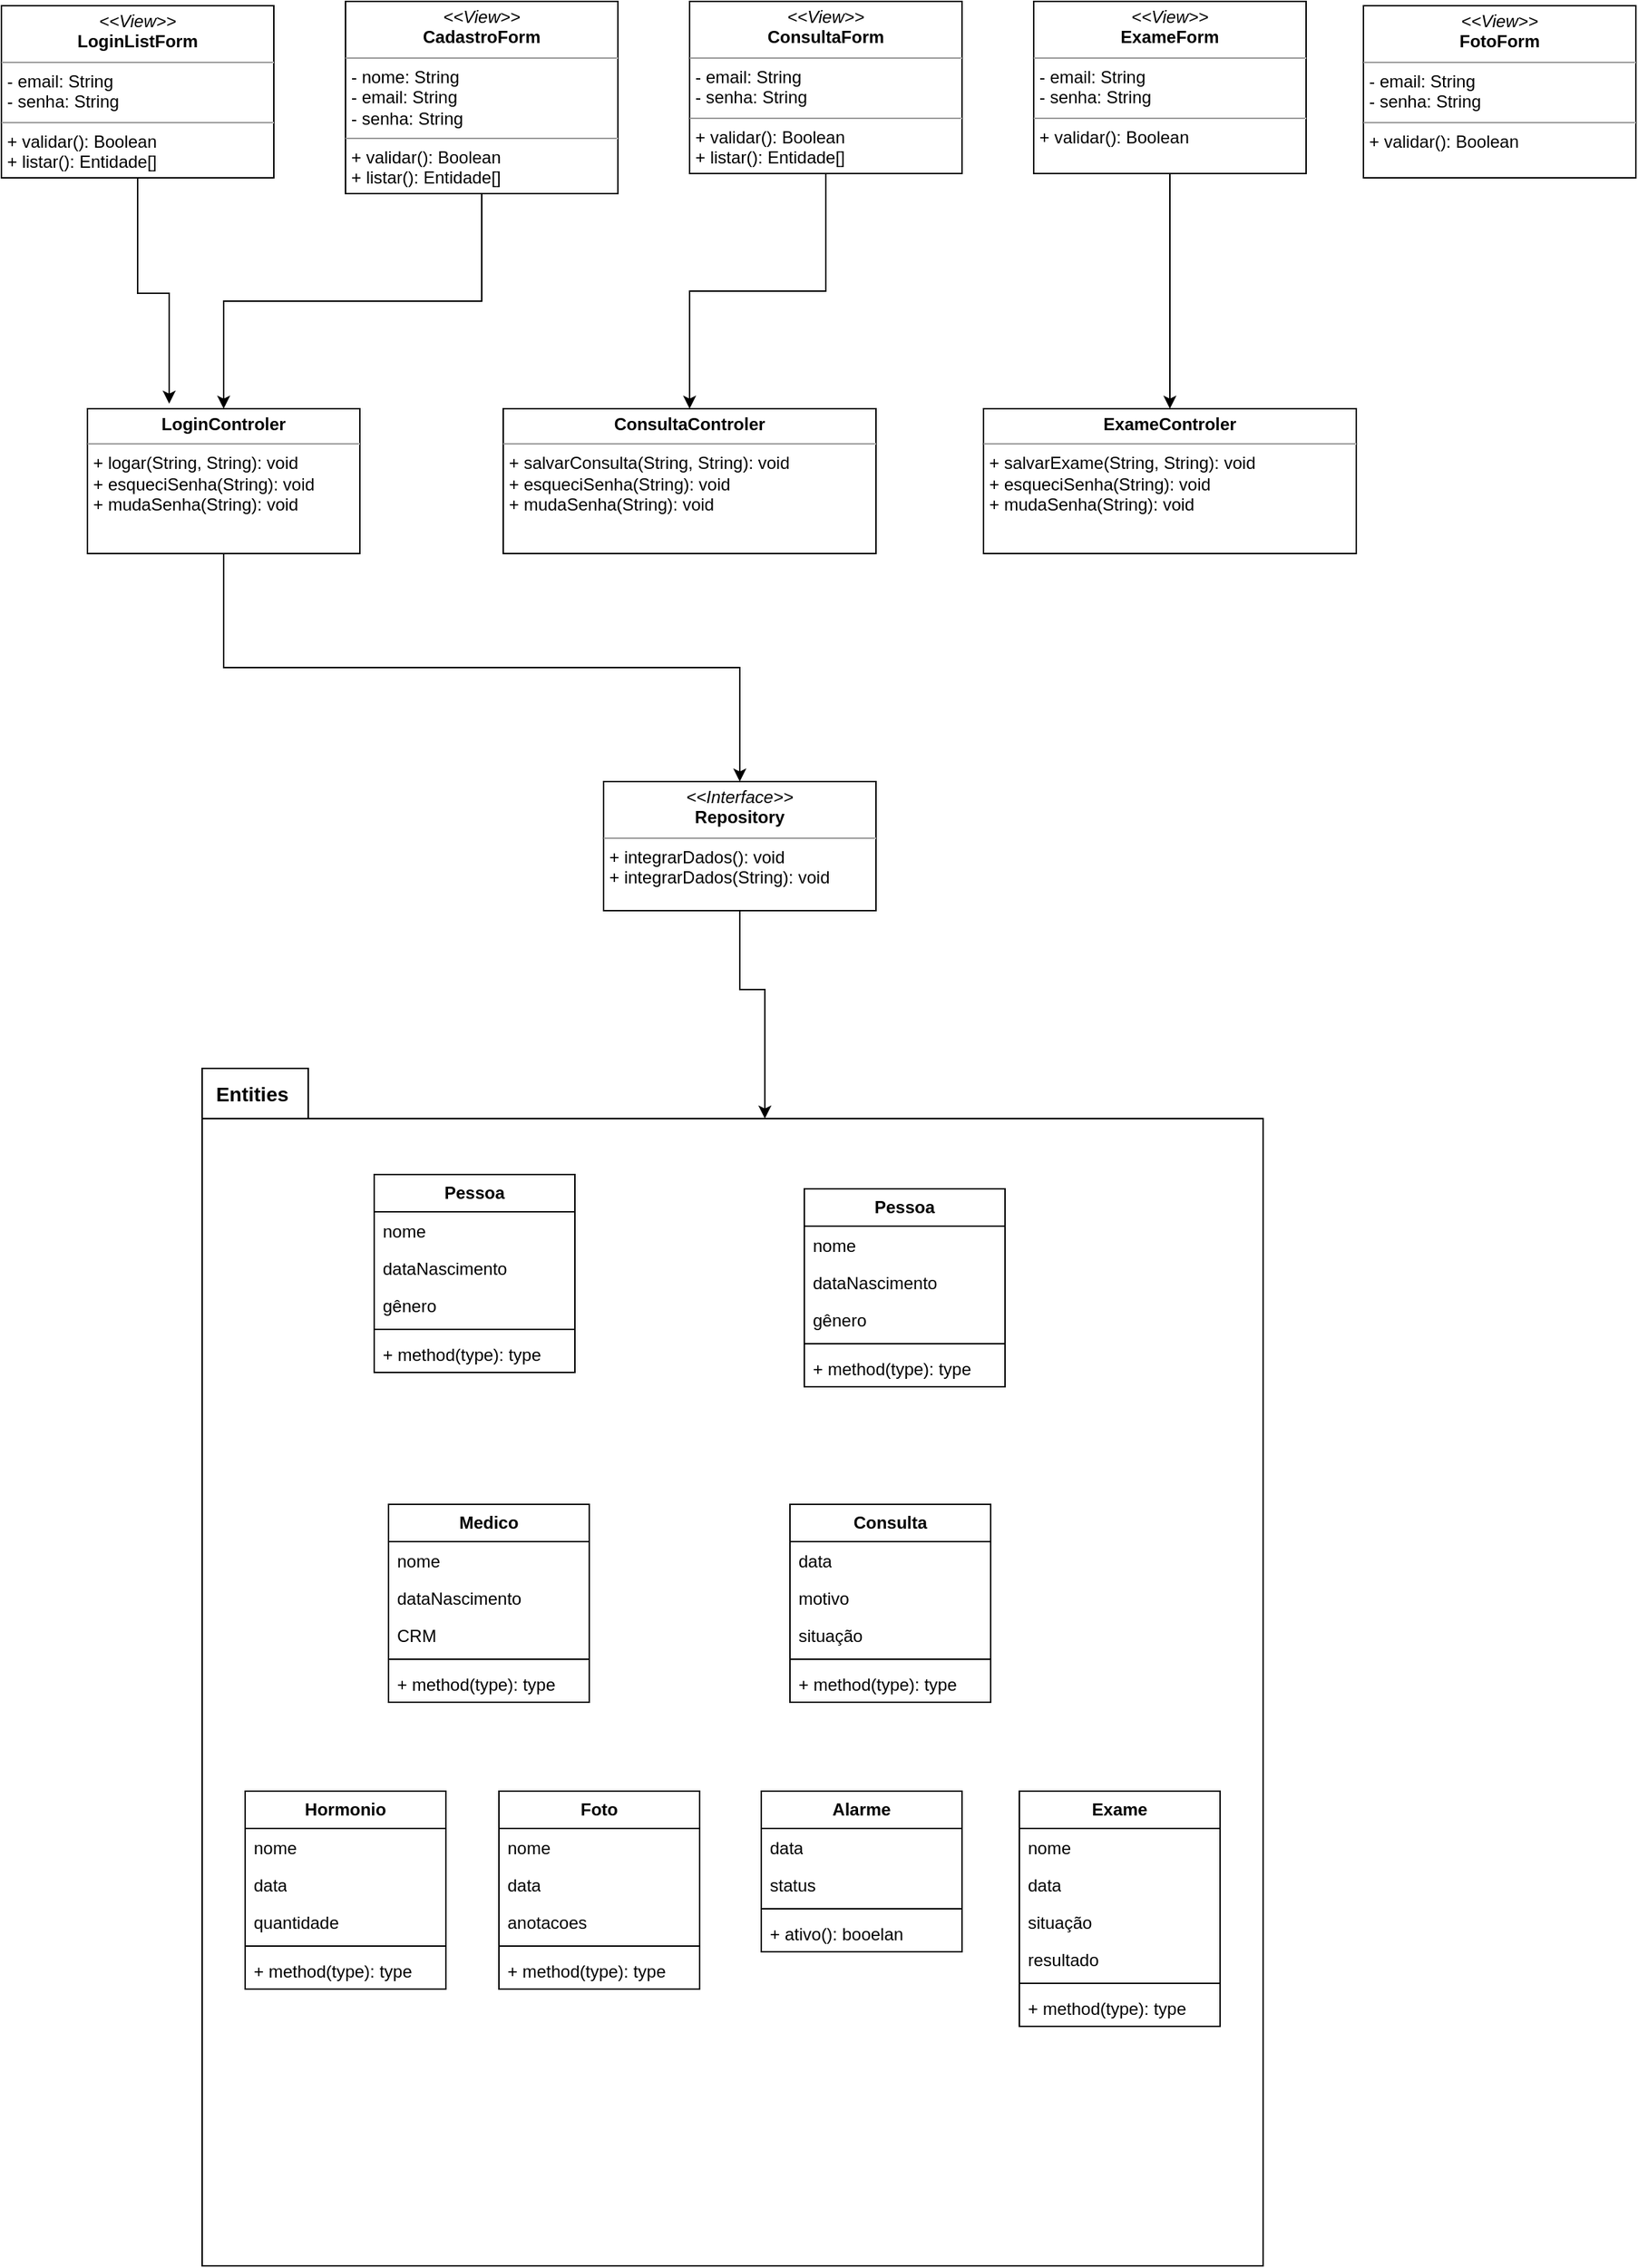 <mxfile version="21.7.2" type="github">
  <diagram name="Página-1" id="MxIFzGJbgPdJj9NGr6BE">
    <mxGraphModel dx="2012" dy="453" grid="1" gridSize="10" guides="1" tooltips="1" connect="1" arrows="1" fold="1" page="1" pageScale="1" pageWidth="827" pageHeight="1169" math="0" shadow="0">
      <root>
        <mxCell id="0" />
        <mxCell id="1" parent="0" />
        <mxCell id="8MOAWp1Sfqbr2MybWYsb-74" style="edgeStyle=orthogonalEdgeStyle;rounded=0;orthogonalLoop=1;jettySize=auto;html=1;exitX=0.5;exitY=1;exitDx=0;exitDy=0;" edge="1" parent="1" source="8MOAWp1Sfqbr2MybWYsb-63" target="8MOAWp1Sfqbr2MybWYsb-71">
          <mxGeometry relative="1" as="geometry" />
        </mxCell>
        <mxCell id="8MOAWp1Sfqbr2MybWYsb-63" value="&lt;p style=&quot;margin:0px;margin-top:4px;text-align:center;&quot;&gt;&lt;b&gt;LoginControler&lt;/b&gt;&lt;/p&gt;&lt;hr size=&quot;1&quot;&gt;&lt;p style=&quot;margin:0px;margin-left:4px;&quot;&gt;&lt;/p&gt;&lt;p style=&quot;margin:0px;margin-left:4px;&quot;&gt;+ logar(String, String): void&lt;/p&gt;&lt;p style=&quot;margin:0px;margin-left:4px;&quot;&gt;+ esqueciSenha(String): void&lt;/p&gt;&lt;p style=&quot;margin:0px;margin-left:4px;&quot;&gt;+ mudaSenha(String): void&lt;/p&gt;" style="verticalAlign=top;align=left;overflow=fill;fontSize=12;fontFamily=Helvetica;html=1;whiteSpace=wrap;" vertex="1" parent="1">
          <mxGeometry x="-750" y="380" width="190" height="101" as="geometry" />
        </mxCell>
        <mxCell id="8MOAWp1Sfqbr2MybWYsb-68" style="edgeStyle=orthogonalEdgeStyle;rounded=0;orthogonalLoop=1;jettySize=auto;html=1;entryX=0.3;entryY=-0.035;entryDx=0;entryDy=0;entryPerimeter=0;" edge="1" parent="1" source="8MOAWp1Sfqbr2MybWYsb-64" target="8MOAWp1Sfqbr2MybWYsb-63">
          <mxGeometry relative="1" as="geometry" />
        </mxCell>
        <mxCell id="8MOAWp1Sfqbr2MybWYsb-64" value="&lt;p style=&quot;margin:0px;margin-top:4px;text-align:center;&quot;&gt;&lt;i&gt;&amp;lt;&amp;lt;View&amp;gt;&amp;gt;&lt;/i&gt;&lt;br&gt;&lt;b&gt;LoginListForm&lt;/b&gt;&lt;/p&gt;&lt;hr size=&quot;1&quot;&gt;&lt;p style=&quot;margin:0px;margin-left:4px;&quot;&gt;- email: String&lt;/p&gt;&lt;p style=&quot;margin:0px;margin-left:4px;&quot;&gt;- senha: String&lt;/p&gt;&lt;hr size=&quot;1&quot;&gt;&lt;p style=&quot;margin:0px;margin-left:4px;&quot;&gt;+ validar(): Boolean&lt;/p&gt;&lt;p style=&quot;margin:0px;margin-left:4px;&quot;&gt;+ listar(): Entidade[]&lt;/p&gt;" style="verticalAlign=top;align=left;overflow=fill;fontSize=12;fontFamily=Helvetica;html=1;whiteSpace=wrap;" vertex="1" parent="1">
          <mxGeometry x="-810" y="99" width="190" height="120" as="geometry" />
        </mxCell>
        <mxCell id="8MOAWp1Sfqbr2MybWYsb-67" style="edgeStyle=orthogonalEdgeStyle;rounded=0;orthogonalLoop=1;jettySize=auto;html=1;" edge="1" parent="1" source="8MOAWp1Sfqbr2MybWYsb-66" target="8MOAWp1Sfqbr2MybWYsb-63">
          <mxGeometry relative="1" as="geometry" />
        </mxCell>
        <mxCell id="8MOAWp1Sfqbr2MybWYsb-66" value="&lt;p style=&quot;margin:0px;margin-top:4px;text-align:center;&quot;&gt;&lt;i&gt;&amp;lt;&amp;lt;View&amp;gt;&amp;gt;&lt;/i&gt;&lt;br&gt;&lt;b&gt;CadastroForm&lt;/b&gt;&lt;/p&gt;&lt;hr size=&quot;1&quot;&gt;&lt;p style=&quot;margin:0px;margin-left:4px;&quot;&gt;- nome: String&lt;/p&gt;&lt;p style=&quot;margin:0px;margin-left:4px;&quot;&gt;- email: String&lt;/p&gt;&lt;p style=&quot;margin:0px;margin-left:4px;&quot;&gt;- senha: String&lt;/p&gt;&lt;hr size=&quot;1&quot;&gt;&lt;p style=&quot;margin:0px;margin-left:4px;&quot;&gt;+ validar(): Boolean&lt;/p&gt;&lt;p style=&quot;margin:0px;margin-left:4px;&quot;&gt;+ listar(): Entidade[]&lt;br&gt;&lt;/p&gt;" style="verticalAlign=top;align=left;overflow=fill;fontSize=12;fontFamily=Helvetica;html=1;whiteSpace=wrap;" vertex="1" parent="1">
          <mxGeometry x="-570" y="96" width="190" height="134" as="geometry" />
        </mxCell>
        <mxCell id="8MOAWp1Sfqbr2MybWYsb-99" style="edgeStyle=orthogonalEdgeStyle;rounded=0;orthogonalLoop=1;jettySize=auto;html=1;entryX=0.5;entryY=0;entryDx=0;entryDy=0;" edge="1" parent="1" source="8MOAWp1Sfqbr2MybWYsb-69" target="8MOAWp1Sfqbr2MybWYsb-98">
          <mxGeometry relative="1" as="geometry" />
        </mxCell>
        <mxCell id="8MOAWp1Sfqbr2MybWYsb-69" value="&lt;p style=&quot;margin:0px;margin-top:4px;text-align:center;&quot;&gt;&lt;i&gt;&amp;lt;&amp;lt;View&amp;gt;&amp;gt;&lt;/i&gt;&lt;br&gt;&lt;b&gt;ConsultaForm&lt;/b&gt;&lt;/p&gt;&lt;hr size=&quot;1&quot;&gt;&lt;p style=&quot;margin:0px;margin-left:4px;&quot;&gt;- email: String&lt;/p&gt;&lt;p style=&quot;margin:0px;margin-left:4px;&quot;&gt;- senha: String&lt;/p&gt;&lt;hr size=&quot;1&quot;&gt;&lt;p style=&quot;margin:0px;margin-left:4px;&quot;&gt;+ validar(): Boolean&lt;/p&gt;&lt;p style=&quot;margin:0px;margin-left:4px;&quot;&gt;+ listar(): Entidade[]&lt;br&gt;&lt;/p&gt;" style="verticalAlign=top;align=left;overflow=fill;fontSize=12;fontFamily=Helvetica;html=1;whiteSpace=wrap;" vertex="1" parent="1">
          <mxGeometry x="-330" y="96" width="190" height="120" as="geometry" />
        </mxCell>
        <mxCell id="8MOAWp1Sfqbr2MybWYsb-88" style="edgeStyle=orthogonalEdgeStyle;rounded=0;orthogonalLoop=1;jettySize=auto;html=1;entryX=0;entryY=0;entryDx=392.5;entryDy=35;entryPerimeter=0;" edge="1" parent="1" source="8MOAWp1Sfqbr2MybWYsb-71" target="8MOAWp1Sfqbr2MybWYsb-72">
          <mxGeometry relative="1" as="geometry" />
        </mxCell>
        <mxCell id="8MOAWp1Sfqbr2MybWYsb-71" value="&lt;p style=&quot;margin:0px;margin-top:4px;text-align:center;&quot;&gt;&lt;i&gt;&amp;lt;&amp;lt;Interface&amp;gt;&amp;gt;&lt;/i&gt;&lt;br&gt;&lt;b&gt;Repository&lt;/b&gt;&lt;/p&gt;&lt;hr size=&quot;1&quot;&gt;&lt;p style=&quot;margin:0px;margin-left:4px;&quot;&gt;&lt;/p&gt;&lt;p style=&quot;margin:0px;margin-left:4px;&quot;&gt;+ integrarDados(): void&lt;/p&gt;&lt;p style=&quot;margin:0px;margin-left:4px;&quot;&gt;+ integrarDados(String): void&lt;br&gt;&lt;/p&gt;" style="verticalAlign=top;align=left;overflow=fill;fontSize=12;fontFamily=Helvetica;html=1;whiteSpace=wrap;" vertex="1" parent="1">
          <mxGeometry x="-390" y="640" width="190" height="90" as="geometry" />
        </mxCell>
        <mxCell id="8MOAWp1Sfqbr2MybWYsb-96" value="" style="group" vertex="1" connectable="0" parent="1">
          <mxGeometry x="-670" y="840" width="740" height="835" as="geometry" />
        </mxCell>
        <mxCell id="8MOAWp1Sfqbr2MybWYsb-72" value="" style="shape=folder;fontStyle=1;spacingTop=10;tabWidth=45;tabHeight=35;tabPosition=left;html=1;whiteSpace=wrap;" vertex="1" parent="8MOAWp1Sfqbr2MybWYsb-96">
          <mxGeometry width="740" height="835" as="geometry" />
        </mxCell>
        <mxCell id="8MOAWp1Sfqbr2MybWYsb-1" value="&lt;b&gt;Foto&lt;/b&gt;" style="swimlane;fontStyle=0;childLayout=stackLayout;horizontal=1;startSize=26;fillColor=none;horizontalStack=0;resizeParent=1;resizeParentMax=0;resizeLast=0;collapsible=1;marginBottom=0;whiteSpace=wrap;html=1;" vertex="1" parent="8MOAWp1Sfqbr2MybWYsb-96">
          <mxGeometry x="207" y="504" width="140" height="138" as="geometry" />
        </mxCell>
        <mxCell id="8MOAWp1Sfqbr2MybWYsb-2" value="nome" style="text;strokeColor=none;fillColor=none;align=left;verticalAlign=top;spacingLeft=4;spacingRight=4;overflow=hidden;rotatable=0;points=[[0,0.5],[1,0.5]];portConstraint=eastwest;whiteSpace=wrap;html=1;" vertex="1" parent="8MOAWp1Sfqbr2MybWYsb-1">
          <mxGeometry y="26" width="140" height="26" as="geometry" />
        </mxCell>
        <mxCell id="8MOAWp1Sfqbr2MybWYsb-3" value="data" style="text;strokeColor=none;fillColor=none;align=left;verticalAlign=top;spacingLeft=4;spacingRight=4;overflow=hidden;rotatable=0;points=[[0,0.5],[1,0.5]];portConstraint=eastwest;whiteSpace=wrap;html=1;" vertex="1" parent="8MOAWp1Sfqbr2MybWYsb-1">
          <mxGeometry y="52" width="140" height="26" as="geometry" />
        </mxCell>
        <mxCell id="8MOAWp1Sfqbr2MybWYsb-4" value="anotacoes" style="text;strokeColor=none;fillColor=none;align=left;verticalAlign=top;spacingLeft=4;spacingRight=4;overflow=hidden;rotatable=0;points=[[0,0.5],[1,0.5]];portConstraint=eastwest;whiteSpace=wrap;html=1;" vertex="1" parent="8MOAWp1Sfqbr2MybWYsb-1">
          <mxGeometry y="78" width="140" height="26" as="geometry" />
        </mxCell>
        <mxCell id="8MOAWp1Sfqbr2MybWYsb-84" value="" style="line;strokeWidth=1;fillColor=none;align=left;verticalAlign=middle;spacingTop=-1;spacingLeft=3;spacingRight=3;rotatable=0;labelPosition=right;points=[];portConstraint=eastwest;strokeColor=inherit;" vertex="1" parent="8MOAWp1Sfqbr2MybWYsb-1">
          <mxGeometry y="104" width="140" height="8" as="geometry" />
        </mxCell>
        <mxCell id="8MOAWp1Sfqbr2MybWYsb-85" value="+ method(type): type" style="text;strokeColor=none;fillColor=none;align=left;verticalAlign=top;spacingLeft=4;spacingRight=4;overflow=hidden;rotatable=0;points=[[0,0.5],[1,0.5]];portConstraint=eastwest;whiteSpace=wrap;html=1;" vertex="1" parent="8MOAWp1Sfqbr2MybWYsb-1">
          <mxGeometry y="112" width="140" height="26" as="geometry" />
        </mxCell>
        <mxCell id="8MOAWp1Sfqbr2MybWYsb-5" value="&lt;b&gt;Hormonio&lt;/b&gt;" style="swimlane;fontStyle=0;childLayout=stackLayout;horizontal=1;startSize=26;fillColor=none;horizontalStack=0;resizeParent=1;resizeParentMax=0;resizeLast=0;collapsible=1;marginBottom=0;whiteSpace=wrap;html=1;" vertex="1" parent="8MOAWp1Sfqbr2MybWYsb-96">
          <mxGeometry x="30" y="504" width="140" height="138" as="geometry" />
        </mxCell>
        <mxCell id="8MOAWp1Sfqbr2MybWYsb-6" value="nome" style="text;strokeColor=none;fillColor=none;align=left;verticalAlign=top;spacingLeft=4;spacingRight=4;overflow=hidden;rotatable=0;points=[[0,0.5],[1,0.5]];portConstraint=eastwest;whiteSpace=wrap;html=1;" vertex="1" parent="8MOAWp1Sfqbr2MybWYsb-5">
          <mxGeometry y="26" width="140" height="26" as="geometry" />
        </mxCell>
        <mxCell id="8MOAWp1Sfqbr2MybWYsb-7" value="data" style="text;strokeColor=none;fillColor=none;align=left;verticalAlign=top;spacingLeft=4;spacingRight=4;overflow=hidden;rotatable=0;points=[[0,0.5],[1,0.5]];portConstraint=eastwest;whiteSpace=wrap;html=1;" vertex="1" parent="8MOAWp1Sfqbr2MybWYsb-5">
          <mxGeometry y="52" width="140" height="26" as="geometry" />
        </mxCell>
        <mxCell id="8MOAWp1Sfqbr2MybWYsb-8" value="quantidade" style="text;strokeColor=none;fillColor=none;align=left;verticalAlign=top;spacingLeft=4;spacingRight=4;overflow=hidden;rotatable=0;points=[[0,0.5],[1,0.5]];portConstraint=eastwest;whiteSpace=wrap;html=1;" vertex="1" parent="8MOAWp1Sfqbr2MybWYsb-5">
          <mxGeometry y="78" width="140" height="26" as="geometry" />
        </mxCell>
        <mxCell id="8MOAWp1Sfqbr2MybWYsb-46" value="" style="line;strokeWidth=1;fillColor=none;align=left;verticalAlign=middle;spacingTop=-1;spacingLeft=3;spacingRight=3;rotatable=0;labelPosition=right;points=[];portConstraint=eastwest;strokeColor=inherit;" vertex="1" parent="8MOAWp1Sfqbr2MybWYsb-5">
          <mxGeometry y="104" width="140" height="8" as="geometry" />
        </mxCell>
        <mxCell id="8MOAWp1Sfqbr2MybWYsb-47" value="+ method(type): type" style="text;strokeColor=none;fillColor=none;align=left;verticalAlign=top;spacingLeft=4;spacingRight=4;overflow=hidden;rotatable=0;points=[[0,0.5],[1,0.5]];portConstraint=eastwest;whiteSpace=wrap;html=1;" vertex="1" parent="8MOAWp1Sfqbr2MybWYsb-5">
          <mxGeometry y="112" width="140" height="26" as="geometry" />
        </mxCell>
        <mxCell id="8MOAWp1Sfqbr2MybWYsb-10" value="&lt;b&gt;Pessoa&lt;/b&gt;" style="swimlane;fontStyle=0;childLayout=stackLayout;horizontal=1;startSize=26;fillColor=none;horizontalStack=0;resizeParent=1;resizeParentMax=0;resizeLast=0;collapsible=1;marginBottom=0;whiteSpace=wrap;html=1;" vertex="1" parent="8MOAWp1Sfqbr2MybWYsb-96">
          <mxGeometry x="120" y="74" width="140" height="138" as="geometry" />
        </mxCell>
        <mxCell id="8MOAWp1Sfqbr2MybWYsb-11" value="nome" style="text;strokeColor=none;fillColor=none;align=left;verticalAlign=top;spacingLeft=4;spacingRight=4;overflow=hidden;rotatable=0;points=[[0,0.5],[1,0.5]];portConstraint=eastwest;whiteSpace=wrap;html=1;" vertex="1" parent="8MOAWp1Sfqbr2MybWYsb-10">
          <mxGeometry y="26" width="140" height="26" as="geometry" />
        </mxCell>
        <mxCell id="8MOAWp1Sfqbr2MybWYsb-12" value="dataNascimento" style="text;strokeColor=none;fillColor=none;align=left;verticalAlign=top;spacingLeft=4;spacingRight=4;overflow=hidden;rotatable=0;points=[[0,0.5],[1,0.5]];portConstraint=eastwest;whiteSpace=wrap;html=1;" vertex="1" parent="8MOAWp1Sfqbr2MybWYsb-10">
          <mxGeometry y="52" width="140" height="26" as="geometry" />
        </mxCell>
        <mxCell id="8MOAWp1Sfqbr2MybWYsb-13" value="gênero&amp;nbsp;" style="text;strokeColor=none;fillColor=none;align=left;verticalAlign=top;spacingLeft=4;spacingRight=4;overflow=hidden;rotatable=0;points=[[0,0.5],[1,0.5]];portConstraint=eastwest;whiteSpace=wrap;html=1;" vertex="1" parent="8MOAWp1Sfqbr2MybWYsb-10">
          <mxGeometry y="78" width="140" height="26" as="geometry" />
        </mxCell>
        <mxCell id="8MOAWp1Sfqbr2MybWYsb-57" value="" style="line;strokeWidth=1;fillColor=none;align=left;verticalAlign=middle;spacingTop=-1;spacingLeft=3;spacingRight=3;rotatable=0;labelPosition=right;points=[];portConstraint=eastwest;strokeColor=inherit;" vertex="1" parent="8MOAWp1Sfqbr2MybWYsb-10">
          <mxGeometry y="104" width="140" height="8" as="geometry" />
        </mxCell>
        <mxCell id="8MOAWp1Sfqbr2MybWYsb-58" value="+ method(type): type" style="text;strokeColor=none;fillColor=none;align=left;verticalAlign=top;spacingLeft=4;spacingRight=4;overflow=hidden;rotatable=0;points=[[0,0.5],[1,0.5]];portConstraint=eastwest;whiteSpace=wrap;html=1;" vertex="1" parent="8MOAWp1Sfqbr2MybWYsb-10">
          <mxGeometry y="112" width="140" height="26" as="geometry" />
        </mxCell>
        <mxCell id="8MOAWp1Sfqbr2MybWYsb-14" value="&lt;b&gt;Consulta&lt;/b&gt;" style="swimlane;fontStyle=0;childLayout=stackLayout;horizontal=1;startSize=26;fillColor=none;horizontalStack=0;resizeParent=1;resizeParentMax=0;resizeLast=0;collapsible=1;marginBottom=0;whiteSpace=wrap;html=1;" vertex="1" parent="8MOAWp1Sfqbr2MybWYsb-96">
          <mxGeometry x="410" y="304" width="140" height="138" as="geometry" />
        </mxCell>
        <mxCell id="8MOAWp1Sfqbr2MybWYsb-15" value="data" style="text;strokeColor=none;fillColor=none;align=left;verticalAlign=top;spacingLeft=4;spacingRight=4;overflow=hidden;rotatable=0;points=[[0,0.5],[1,0.5]];portConstraint=eastwest;whiteSpace=wrap;html=1;" vertex="1" parent="8MOAWp1Sfqbr2MybWYsb-14">
          <mxGeometry y="26" width="140" height="26" as="geometry" />
        </mxCell>
        <mxCell id="8MOAWp1Sfqbr2MybWYsb-16" value="motivo" style="text;strokeColor=none;fillColor=none;align=left;verticalAlign=top;spacingLeft=4;spacingRight=4;overflow=hidden;rotatable=0;points=[[0,0.5],[1,0.5]];portConstraint=eastwest;whiteSpace=wrap;html=1;" vertex="1" parent="8MOAWp1Sfqbr2MybWYsb-14">
          <mxGeometry y="52" width="140" height="26" as="geometry" />
        </mxCell>
        <mxCell id="8MOAWp1Sfqbr2MybWYsb-17" value="situação" style="text;strokeColor=none;fillColor=none;align=left;verticalAlign=top;spacingLeft=4;spacingRight=4;overflow=hidden;rotatable=0;points=[[0,0.5],[1,0.5]];portConstraint=eastwest;whiteSpace=wrap;html=1;" vertex="1" parent="8MOAWp1Sfqbr2MybWYsb-14">
          <mxGeometry y="78" width="140" height="26" as="geometry" />
        </mxCell>
        <mxCell id="8MOAWp1Sfqbr2MybWYsb-78" value="" style="line;strokeWidth=1;fillColor=none;align=left;verticalAlign=middle;spacingTop=-1;spacingLeft=3;spacingRight=3;rotatable=0;labelPosition=right;points=[];portConstraint=eastwest;strokeColor=inherit;" vertex="1" parent="8MOAWp1Sfqbr2MybWYsb-14">
          <mxGeometry y="104" width="140" height="8" as="geometry" />
        </mxCell>
        <mxCell id="8MOAWp1Sfqbr2MybWYsb-79" value="+ method(type): type" style="text;strokeColor=none;fillColor=none;align=left;verticalAlign=top;spacingLeft=4;spacingRight=4;overflow=hidden;rotatable=0;points=[[0,0.5],[1,0.5]];portConstraint=eastwest;whiteSpace=wrap;html=1;" vertex="1" parent="8MOAWp1Sfqbr2MybWYsb-14">
          <mxGeometry y="112" width="140" height="26" as="geometry" />
        </mxCell>
        <mxCell id="8MOAWp1Sfqbr2MybWYsb-18" value="&lt;b&gt;Exame&lt;/b&gt;" style="swimlane;fontStyle=0;childLayout=stackLayout;horizontal=1;startSize=26;fillColor=none;horizontalStack=0;resizeParent=1;resizeParentMax=0;resizeLast=0;collapsible=1;marginBottom=0;whiteSpace=wrap;html=1;" vertex="1" parent="8MOAWp1Sfqbr2MybWYsb-96">
          <mxGeometry x="570" y="504" width="140" height="164" as="geometry" />
        </mxCell>
        <mxCell id="8MOAWp1Sfqbr2MybWYsb-19" value="nome" style="text;strokeColor=none;fillColor=none;align=left;verticalAlign=top;spacingLeft=4;spacingRight=4;overflow=hidden;rotatable=0;points=[[0,0.5],[1,0.5]];portConstraint=eastwest;whiteSpace=wrap;html=1;" vertex="1" parent="8MOAWp1Sfqbr2MybWYsb-18">
          <mxGeometry y="26" width="140" height="26" as="geometry" />
        </mxCell>
        <mxCell id="8MOAWp1Sfqbr2MybWYsb-20" value="data" style="text;strokeColor=none;fillColor=none;align=left;verticalAlign=top;spacingLeft=4;spacingRight=4;overflow=hidden;rotatable=0;points=[[0,0.5],[1,0.5]];portConstraint=eastwest;whiteSpace=wrap;html=1;" vertex="1" parent="8MOAWp1Sfqbr2MybWYsb-18">
          <mxGeometry y="52" width="140" height="26" as="geometry" />
        </mxCell>
        <mxCell id="8MOAWp1Sfqbr2MybWYsb-21" value="situação" style="text;strokeColor=none;fillColor=none;align=left;verticalAlign=top;spacingLeft=4;spacingRight=4;overflow=hidden;rotatable=0;points=[[0,0.5],[1,0.5]];portConstraint=eastwest;whiteSpace=wrap;html=1;" vertex="1" parent="8MOAWp1Sfqbr2MybWYsb-18">
          <mxGeometry y="78" width="140" height="26" as="geometry" />
        </mxCell>
        <mxCell id="8MOAWp1Sfqbr2MybWYsb-22" value="resultado" style="text;strokeColor=none;fillColor=none;align=left;verticalAlign=top;spacingLeft=4;spacingRight=4;overflow=hidden;rotatable=0;points=[[0,0.5],[1,0.5]];portConstraint=eastwest;whiteSpace=wrap;html=1;" vertex="1" parent="8MOAWp1Sfqbr2MybWYsb-18">
          <mxGeometry y="104" width="140" height="26" as="geometry" />
        </mxCell>
        <mxCell id="8MOAWp1Sfqbr2MybWYsb-80" value="" style="line;strokeWidth=1;fillColor=none;align=left;verticalAlign=middle;spacingTop=-1;spacingLeft=3;spacingRight=3;rotatable=0;labelPosition=right;points=[];portConstraint=eastwest;strokeColor=inherit;" vertex="1" parent="8MOAWp1Sfqbr2MybWYsb-18">
          <mxGeometry y="130" width="140" height="8" as="geometry" />
        </mxCell>
        <mxCell id="8MOAWp1Sfqbr2MybWYsb-81" value="+ method(type): type" style="text;strokeColor=none;fillColor=none;align=left;verticalAlign=top;spacingLeft=4;spacingRight=4;overflow=hidden;rotatable=0;points=[[0,0.5],[1,0.5]];portConstraint=eastwest;whiteSpace=wrap;html=1;" vertex="1" parent="8MOAWp1Sfqbr2MybWYsb-18">
          <mxGeometry y="138" width="140" height="26" as="geometry" />
        </mxCell>
        <mxCell id="8MOAWp1Sfqbr2MybWYsb-31" value="&lt;b&gt;Medico&lt;/b&gt;" style="swimlane;fontStyle=0;childLayout=stackLayout;horizontal=1;startSize=26;fillColor=none;horizontalStack=0;resizeParent=1;resizeParentMax=0;resizeLast=0;collapsible=1;marginBottom=0;whiteSpace=wrap;html=1;" vertex="1" parent="8MOAWp1Sfqbr2MybWYsb-96">
          <mxGeometry x="130" y="304" width="140" height="138" as="geometry" />
        </mxCell>
        <mxCell id="8MOAWp1Sfqbr2MybWYsb-32" value="nome" style="text;strokeColor=none;fillColor=none;align=left;verticalAlign=top;spacingLeft=4;spacingRight=4;overflow=hidden;rotatable=0;points=[[0,0.5],[1,0.5]];portConstraint=eastwest;whiteSpace=wrap;html=1;" vertex="1" parent="8MOAWp1Sfqbr2MybWYsb-31">
          <mxGeometry y="26" width="140" height="26" as="geometry" />
        </mxCell>
        <mxCell id="8MOAWp1Sfqbr2MybWYsb-33" value="dataNascimento" style="text;strokeColor=none;fillColor=none;align=left;verticalAlign=top;spacingLeft=4;spacingRight=4;overflow=hidden;rotatable=0;points=[[0,0.5],[1,0.5]];portConstraint=eastwest;whiteSpace=wrap;html=1;" vertex="1" parent="8MOAWp1Sfqbr2MybWYsb-31">
          <mxGeometry y="52" width="140" height="26" as="geometry" />
        </mxCell>
        <mxCell id="8MOAWp1Sfqbr2MybWYsb-34" value="CRM" style="text;strokeColor=none;fillColor=none;align=left;verticalAlign=top;spacingLeft=4;spacingRight=4;overflow=hidden;rotatable=0;points=[[0,0.5],[1,0.5]];portConstraint=eastwest;whiteSpace=wrap;html=1;" vertex="1" parent="8MOAWp1Sfqbr2MybWYsb-31">
          <mxGeometry y="78" width="140" height="26" as="geometry" />
        </mxCell>
        <mxCell id="8MOAWp1Sfqbr2MybWYsb-76" value="" style="line;strokeWidth=1;fillColor=none;align=left;verticalAlign=middle;spacingTop=-1;spacingLeft=3;spacingRight=3;rotatable=0;labelPosition=right;points=[];portConstraint=eastwest;strokeColor=inherit;" vertex="1" parent="8MOAWp1Sfqbr2MybWYsb-31">
          <mxGeometry y="104" width="140" height="8" as="geometry" />
        </mxCell>
        <mxCell id="8MOAWp1Sfqbr2MybWYsb-77" value="+ method(type): type" style="text;strokeColor=none;fillColor=none;align=left;verticalAlign=top;spacingLeft=4;spacingRight=4;overflow=hidden;rotatable=0;points=[[0,0.5],[1,0.5]];portConstraint=eastwest;whiteSpace=wrap;html=1;" vertex="1" parent="8MOAWp1Sfqbr2MybWYsb-31">
          <mxGeometry y="112" width="140" height="26" as="geometry" />
        </mxCell>
        <mxCell id="8MOAWp1Sfqbr2MybWYsb-48" value="&lt;b&gt;Alarme&lt;/b&gt;" style="swimlane;fontStyle=0;childLayout=stackLayout;horizontal=1;startSize=26;fillColor=none;horizontalStack=0;resizeParent=1;resizeParentMax=0;resizeLast=0;collapsible=1;marginBottom=0;whiteSpace=wrap;html=1;" vertex="1" parent="8MOAWp1Sfqbr2MybWYsb-96">
          <mxGeometry x="390" y="504" width="140" height="112" as="geometry" />
        </mxCell>
        <mxCell id="8MOAWp1Sfqbr2MybWYsb-50" value="data" style="text;strokeColor=none;fillColor=none;align=left;verticalAlign=top;spacingLeft=4;spacingRight=4;overflow=hidden;rotatable=0;points=[[0,0.5],[1,0.5]];portConstraint=eastwest;whiteSpace=wrap;html=1;" vertex="1" parent="8MOAWp1Sfqbr2MybWYsb-48">
          <mxGeometry y="26" width="140" height="26" as="geometry" />
        </mxCell>
        <mxCell id="8MOAWp1Sfqbr2MybWYsb-51" value="status" style="text;strokeColor=none;fillColor=none;align=left;verticalAlign=top;spacingLeft=4;spacingRight=4;overflow=hidden;rotatable=0;points=[[0,0.5],[1,0.5]];portConstraint=eastwest;whiteSpace=wrap;html=1;" vertex="1" parent="8MOAWp1Sfqbr2MybWYsb-48">
          <mxGeometry y="52" width="140" height="26" as="geometry" />
        </mxCell>
        <mxCell id="8MOAWp1Sfqbr2MybWYsb-52" value="" style="line;strokeWidth=1;fillColor=none;align=left;verticalAlign=middle;spacingTop=-1;spacingLeft=3;spacingRight=3;rotatable=0;labelPosition=right;points=[];portConstraint=eastwest;strokeColor=inherit;" vertex="1" parent="8MOAWp1Sfqbr2MybWYsb-48">
          <mxGeometry y="78" width="140" height="8" as="geometry" />
        </mxCell>
        <mxCell id="8MOAWp1Sfqbr2MybWYsb-53" value="+ ativo(): booelan" style="text;strokeColor=none;fillColor=none;align=left;verticalAlign=top;spacingLeft=4;spacingRight=4;overflow=hidden;rotatable=0;points=[[0,0.5],[1,0.5]];portConstraint=eastwest;whiteSpace=wrap;html=1;" vertex="1" parent="8MOAWp1Sfqbr2MybWYsb-48">
          <mxGeometry y="86" width="140" height="26" as="geometry" />
        </mxCell>
        <mxCell id="8MOAWp1Sfqbr2MybWYsb-73" value="&lt;b&gt;&lt;font style=&quot;font-size: 14px;&quot;&gt;Entities&lt;/font&gt;&lt;/b&gt;" style="text;html=1;strokeColor=none;fillColor=none;align=center;verticalAlign=middle;whiteSpace=wrap;rounded=0;" vertex="1" parent="8MOAWp1Sfqbr2MybWYsb-96">
          <mxGeometry width="70" height="35" as="geometry" />
        </mxCell>
        <mxCell id="8MOAWp1Sfqbr2MybWYsb-90" value="&lt;b&gt;Pessoa&lt;/b&gt;" style="swimlane;fontStyle=0;childLayout=stackLayout;horizontal=1;startSize=26;fillColor=none;horizontalStack=0;resizeParent=1;resizeParentMax=0;resizeLast=0;collapsible=1;marginBottom=0;whiteSpace=wrap;html=1;" vertex="1" parent="8MOAWp1Sfqbr2MybWYsb-96">
          <mxGeometry x="420" y="84" width="140" height="138" as="geometry" />
        </mxCell>
        <mxCell id="8MOAWp1Sfqbr2MybWYsb-91" value="nome" style="text;strokeColor=none;fillColor=none;align=left;verticalAlign=top;spacingLeft=4;spacingRight=4;overflow=hidden;rotatable=0;points=[[0,0.5],[1,0.5]];portConstraint=eastwest;whiteSpace=wrap;html=1;" vertex="1" parent="8MOAWp1Sfqbr2MybWYsb-90">
          <mxGeometry y="26" width="140" height="26" as="geometry" />
        </mxCell>
        <mxCell id="8MOAWp1Sfqbr2MybWYsb-92" value="dataNascimento" style="text;strokeColor=none;fillColor=none;align=left;verticalAlign=top;spacingLeft=4;spacingRight=4;overflow=hidden;rotatable=0;points=[[0,0.5],[1,0.5]];portConstraint=eastwest;whiteSpace=wrap;html=1;" vertex="1" parent="8MOAWp1Sfqbr2MybWYsb-90">
          <mxGeometry y="52" width="140" height="26" as="geometry" />
        </mxCell>
        <mxCell id="8MOAWp1Sfqbr2MybWYsb-93" value="gênero&amp;nbsp;" style="text;strokeColor=none;fillColor=none;align=left;verticalAlign=top;spacingLeft=4;spacingRight=4;overflow=hidden;rotatable=0;points=[[0,0.5],[1,0.5]];portConstraint=eastwest;whiteSpace=wrap;html=1;" vertex="1" parent="8MOAWp1Sfqbr2MybWYsb-90">
          <mxGeometry y="78" width="140" height="26" as="geometry" />
        </mxCell>
        <mxCell id="8MOAWp1Sfqbr2MybWYsb-94" value="" style="line;strokeWidth=1;fillColor=none;align=left;verticalAlign=middle;spacingTop=-1;spacingLeft=3;spacingRight=3;rotatable=0;labelPosition=right;points=[];portConstraint=eastwest;strokeColor=inherit;" vertex="1" parent="8MOAWp1Sfqbr2MybWYsb-90">
          <mxGeometry y="104" width="140" height="8" as="geometry" />
        </mxCell>
        <mxCell id="8MOAWp1Sfqbr2MybWYsb-95" value="+ method(type): type" style="text;strokeColor=none;fillColor=none;align=left;verticalAlign=top;spacingLeft=4;spacingRight=4;overflow=hidden;rotatable=0;points=[[0,0.5],[1,0.5]];portConstraint=eastwest;whiteSpace=wrap;html=1;" vertex="1" parent="8MOAWp1Sfqbr2MybWYsb-90">
          <mxGeometry y="112" width="140" height="26" as="geometry" />
        </mxCell>
        <mxCell id="8MOAWp1Sfqbr2MybWYsb-102" style="edgeStyle=orthogonalEdgeStyle;rounded=0;orthogonalLoop=1;jettySize=auto;html=1;entryX=0.5;entryY=0;entryDx=0;entryDy=0;" edge="1" parent="1" source="8MOAWp1Sfqbr2MybWYsb-97" target="8MOAWp1Sfqbr2MybWYsb-101">
          <mxGeometry relative="1" as="geometry" />
        </mxCell>
        <mxCell id="8MOAWp1Sfqbr2MybWYsb-97" value="&lt;p style=&quot;margin:0px;margin-top:4px;text-align:center;&quot;&gt;&lt;i&gt;&amp;lt;&amp;lt;View&amp;gt;&amp;gt;&lt;/i&gt;&lt;br&gt;&lt;b&gt;ExameForm&lt;/b&gt;&lt;/p&gt;&lt;hr size=&quot;1&quot;&gt;&lt;p style=&quot;margin:0px;margin-left:4px;&quot;&gt;- email: String&lt;/p&gt;&lt;p style=&quot;margin:0px;margin-left:4px;&quot;&gt;- senha: String&lt;/p&gt;&lt;hr size=&quot;1&quot;&gt;&lt;p style=&quot;margin:0px;margin-left:4px;&quot;&gt;+ validar(): Boolean&lt;/p&gt;" style="verticalAlign=top;align=left;overflow=fill;fontSize=12;fontFamily=Helvetica;html=1;whiteSpace=wrap;" vertex="1" parent="1">
          <mxGeometry x="-90" y="96" width="190" height="120" as="geometry" />
        </mxCell>
        <mxCell id="8MOAWp1Sfqbr2MybWYsb-98" value="&lt;p style=&quot;margin:0px;margin-top:4px;text-align:center;&quot;&gt;&lt;b&gt;ConsultaControler&lt;/b&gt;&lt;/p&gt;&lt;hr size=&quot;1&quot;&gt;&lt;p style=&quot;margin:0px;margin-left:4px;&quot;&gt;&lt;/p&gt;&lt;p style=&quot;margin:0px;margin-left:4px;&quot;&gt;+ salvarConsulta(String, String): void&lt;/p&gt;&lt;p style=&quot;margin:0px;margin-left:4px;&quot;&gt;+ esqueciSenha(String): void&lt;/p&gt;&lt;p style=&quot;margin:0px;margin-left:4px;&quot;&gt;+ mudaSenha(String): void&lt;/p&gt;" style="verticalAlign=top;align=left;overflow=fill;fontSize=12;fontFamily=Helvetica;html=1;whiteSpace=wrap;" vertex="1" parent="1">
          <mxGeometry x="-460" y="380" width="260" height="101" as="geometry" />
        </mxCell>
        <mxCell id="8MOAWp1Sfqbr2MybWYsb-101" value="&lt;p style=&quot;margin:0px;margin-top:4px;text-align:center;&quot;&gt;&lt;b&gt;ExameControler&lt;/b&gt;&lt;/p&gt;&lt;hr size=&quot;1&quot;&gt;&lt;p style=&quot;margin:0px;margin-left:4px;&quot;&gt;&lt;/p&gt;&lt;p style=&quot;margin:0px;margin-left:4px;&quot;&gt;+ salvarExame(String, String): void&lt;/p&gt;&lt;p style=&quot;margin:0px;margin-left:4px;&quot;&gt;+ esqueciSenha(String): void&lt;/p&gt;&lt;p style=&quot;margin:0px;margin-left:4px;&quot;&gt;+ mudaSenha(String): void&lt;/p&gt;" style="verticalAlign=top;align=left;overflow=fill;fontSize=12;fontFamily=Helvetica;html=1;whiteSpace=wrap;" vertex="1" parent="1">
          <mxGeometry x="-125" y="380" width="260" height="101" as="geometry" />
        </mxCell>
        <mxCell id="8MOAWp1Sfqbr2MybWYsb-103" value="&lt;p style=&quot;margin:0px;margin-top:4px;text-align:center;&quot;&gt;&lt;i&gt;&amp;lt;&amp;lt;View&amp;gt;&amp;gt;&lt;/i&gt;&lt;br&gt;&lt;b&gt;FotoForm&lt;/b&gt;&lt;/p&gt;&lt;hr size=&quot;1&quot;&gt;&lt;p style=&quot;margin:0px;margin-left:4px;&quot;&gt;- email: String&lt;/p&gt;&lt;p style=&quot;margin:0px;margin-left:4px;&quot;&gt;- senha: String&lt;/p&gt;&lt;hr size=&quot;1&quot;&gt;&lt;p style=&quot;margin:0px;margin-left:4px;&quot;&gt;+ validar(): Boolean&lt;/p&gt;" style="verticalAlign=top;align=left;overflow=fill;fontSize=12;fontFamily=Helvetica;html=1;whiteSpace=wrap;" vertex="1" parent="1">
          <mxGeometry x="140" y="99" width="190" height="120" as="geometry" />
        </mxCell>
      </root>
    </mxGraphModel>
  </diagram>
</mxfile>
